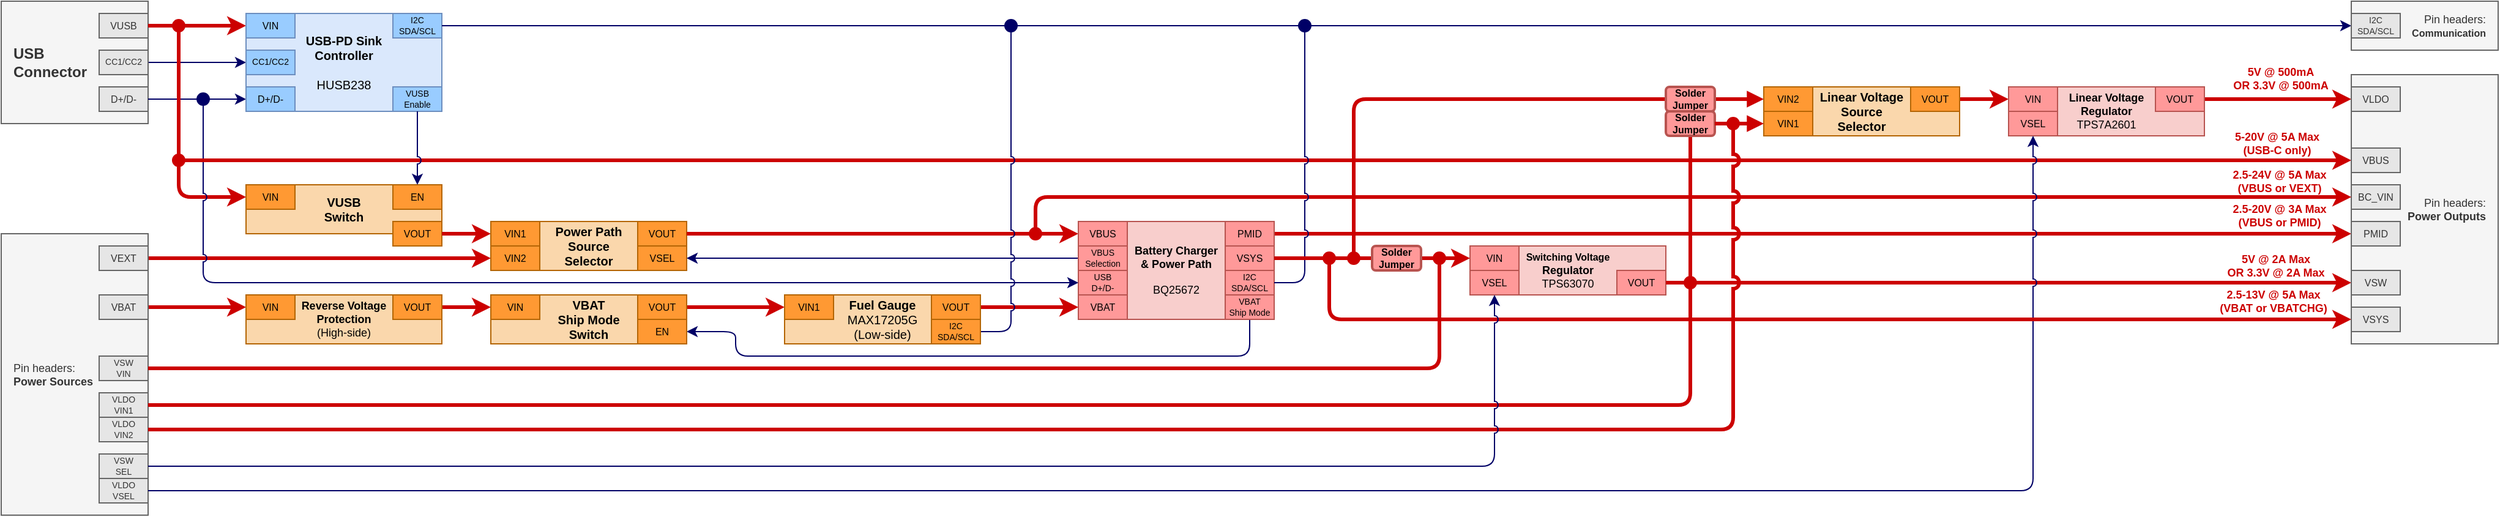 <mxfile version="26.0.16">
  <diagram name="topology" id="EFl9gPI-ifyG1F3owPOe">
    <mxGraphModel dx="2074" dy="1195" grid="1" gridSize="10" guides="1" tooltips="1" connect="1" arrows="1" fold="1" page="1" pageScale="1" pageWidth="850" pageHeight="1100" math="0" shadow="0">
      <root>
        <mxCell id="0" />
        <mxCell id="1" parent="0" />
        <mxCell id="rIrtPUxKBsClz7UrobYS-190" value="Pin headers:&lt;br&gt;&lt;b&gt;&lt;font style=&quot;font-size: 8px;&quot;&gt;Communication&lt;/font&gt;&lt;/b&gt;" style="rounded=0;whiteSpace=wrap;html=1;align=right;spacingLeft=8;fontSize=9;fillColor=#f5f5f5;fontColor=#333333;strokeColor=#666666;spacingRight=8;" parent="1" vertex="1">
          <mxGeometry x="2000" y="230" width="120" height="40" as="geometry" />
        </mxCell>
        <mxCell id="rIrtPUxKBsClz7UrobYS-175" value="Pin headers:&lt;br&gt;&lt;b&gt;Power Outputs&lt;/b&gt;" style="rounded=0;whiteSpace=wrap;html=1;align=right;spacingLeft=8;fontSize=9;fillColor=#f5f5f5;fontColor=#333333;strokeColor=#666666;spacingRight=8;" parent="1" vertex="1">
          <mxGeometry x="2000" y="290" width="120" height="220" as="geometry" />
        </mxCell>
        <mxCell id="rIrtPUxKBsClz7UrobYS-7" value="&lt;b&gt;USB-PD Sink&lt;/b&gt;&lt;div&gt;&lt;b&gt;Controller&lt;/b&gt;&lt;br&gt;&lt;br&gt;HUSB238&lt;/div&gt;" style="rounded=0;whiteSpace=wrap;html=1;fontSize=10;fillColor=#dae8fc;strokeColor=#6c8ebf;" parent="1" vertex="1">
          <mxGeometry x="280" y="240" width="160" height="80" as="geometry" />
        </mxCell>
        <mxCell id="rIrtPUxKBsClz7UrobYS-8" value="&lt;b&gt;Battery Charger&lt;br&gt;&amp;amp; Power Path&lt;/b&gt;&lt;br&gt;&lt;br&gt;BQ25672" style="rounded=0;whiteSpace=wrap;html=1;fontSize=9;fillColor=#f8cecc;strokeColor=#b85450;" parent="1" vertex="1">
          <mxGeometry x="960" y="410" width="160" height="80" as="geometry" />
        </mxCell>
        <mxCell id="rIrtPUxKBsClz7UrobYS-9" value="&lt;b&gt;USB&lt;/b&gt;&lt;div&gt;&lt;b&gt;Connector&lt;/b&gt;&lt;/div&gt;" style="rounded=0;whiteSpace=wrap;html=1;align=left;spacingLeft=8;fillColor=#f5f5f5;fontColor=#333333;strokeColor=#666666;" parent="1" vertex="1">
          <mxGeometry x="80" y="230" width="120" height="100" as="geometry" />
        </mxCell>
        <mxCell id="rIrtPUxKBsClz7UrobYS-14" style="edgeStyle=orthogonalEdgeStyle;rounded=0;orthogonalLoop=1;jettySize=auto;html=1;exitX=1;exitY=0.5;exitDx=0;exitDy=0;entryX=0;entryY=0.5;entryDx=0;entryDy=0;strokeWidth=3;strokeColor=#CC0000;" parent="1" source="rIrtPUxKBsClz7UrobYS-29" target="rIrtPUxKBsClz7UrobYS-15" edge="1">
          <mxGeometry relative="1" as="geometry" />
        </mxCell>
        <mxCell id="rIrtPUxKBsClz7UrobYS-10" value="VUSB" style="rounded=0;whiteSpace=wrap;html=1;fontSize=8;fillColor=#E6E6E6;fontColor=#333333;strokeColor=#666666;" parent="1" vertex="1">
          <mxGeometry x="160" y="240" width="40" height="20" as="geometry" />
        </mxCell>
        <mxCell id="rIrtPUxKBsClz7UrobYS-22" style="edgeStyle=orthogonalEdgeStyle;rounded=0;orthogonalLoop=1;jettySize=auto;html=1;exitX=1;exitY=0.5;exitDx=0;exitDy=0;entryX=0;entryY=0.5;entryDx=0;entryDy=0;strokeColor=#000066;" parent="1" source="rIrtPUxKBsClz7UrobYS-55" target="rIrtPUxKBsClz7UrobYS-21" edge="1">
          <mxGeometry relative="1" as="geometry" />
        </mxCell>
        <mxCell id="rIrtPUxKBsClz7UrobYS-11" value="D+/D-" style="rounded=0;whiteSpace=wrap;html=1;fontSize=8;fillColor=#E6E6E6;fontColor=#333333;strokeColor=#666666;" parent="1" vertex="1">
          <mxGeometry x="160" y="300" width="40" height="20" as="geometry" />
        </mxCell>
        <mxCell id="rIrtPUxKBsClz7UrobYS-24" style="edgeStyle=orthogonalEdgeStyle;rounded=0;orthogonalLoop=1;jettySize=auto;html=1;exitX=1;exitY=0.5;exitDx=0;exitDy=0;entryX=0;entryY=0.5;entryDx=0;entryDy=0;strokeColor=#000066;" parent="1" source="rIrtPUxKBsClz7UrobYS-12" target="rIrtPUxKBsClz7UrobYS-16" edge="1">
          <mxGeometry relative="1" as="geometry" />
        </mxCell>
        <mxCell id="rIrtPUxKBsClz7UrobYS-12" value="CC1/CC2" style="rounded=0;whiteSpace=wrap;html=1;fontSize=7;fillColor=#E6E6E6;fontColor=#333333;strokeColor=#666666;" parent="1" vertex="1">
          <mxGeometry x="160" y="270" width="40" height="20" as="geometry" />
        </mxCell>
        <mxCell id="rIrtPUxKBsClz7UrobYS-15" value="VIN" style="rounded=0;whiteSpace=wrap;html=1;fontSize=8;fillColor=#99CCFF;strokeColor=#6c8ebf;" parent="1" vertex="1">
          <mxGeometry x="280" y="240" width="40" height="20" as="geometry" />
        </mxCell>
        <mxCell id="rIrtPUxKBsClz7UrobYS-16" value="CC1/CC2" style="rounded=0;whiteSpace=wrap;html=1;fontSize=7;fillColor=#99CCFF;strokeColor=#6c8ebf;" parent="1" vertex="1">
          <mxGeometry x="280" y="270" width="40" height="20" as="geometry" />
        </mxCell>
        <mxCell id="rIrtPUxKBsClz7UrobYS-17" value="&lt;b&gt;VUSB&lt;br&gt;&lt;/b&gt;&lt;div&gt;&lt;b&gt;Switch&lt;/b&gt;&lt;/div&gt;" style="rounded=0;whiteSpace=wrap;html=1;fontSize=10;fillColor=#fad7ac;strokeColor=#b46504;" parent="1" vertex="1">
          <mxGeometry x="280" y="380" width="160" height="40" as="geometry" />
        </mxCell>
        <mxCell id="rIrtPUxKBsClz7UrobYS-18" value="VIN" style="rounded=0;whiteSpace=wrap;html=1;fontSize=8;fillColor=#FF9933;strokeColor=#b46504;" parent="1" vertex="1">
          <mxGeometry x="280" y="380" width="40" height="20" as="geometry" />
        </mxCell>
        <mxCell id="rIrtPUxKBsClz7UrobYS-19" value="VOUT" style="rounded=0;whiteSpace=wrap;html=1;fontSize=8;fillColor=#FF9933;strokeColor=#b46504;" parent="1" vertex="1">
          <mxGeometry x="400" y="410" width="40" height="20" as="geometry" />
        </mxCell>
        <mxCell id="rIrtPUxKBsClz7UrobYS-51" style="edgeStyle=orthogonalEdgeStyle;rounded=1;orthogonalLoop=1;jettySize=auto;html=1;exitX=1;exitY=0.5;exitDx=0;exitDy=0;entryX=0;entryY=0.5;entryDx=0;entryDy=0;curved=0;strokeColor=#CC0000;strokeWidth=3;" parent="1" source="rIrtPUxKBsClz7UrobYS-19" target="rIrtPUxKBsClz7UrobYS-40" edge="1">
          <mxGeometry relative="1" as="geometry" />
        </mxCell>
        <mxCell id="rIrtPUxKBsClz7UrobYS-20" value="EN" style="rounded=0;whiteSpace=wrap;html=1;fontSize=8;fillColor=#FF9933;strokeColor=#b46504;" parent="1" vertex="1">
          <mxGeometry x="400" y="380" width="40" height="20" as="geometry" />
        </mxCell>
        <mxCell id="rIrtPUxKBsClz7UrobYS-21" value="D+/D-" style="rounded=0;whiteSpace=wrap;html=1;fontSize=8;fillColor=#99CCFF;strokeColor=#6c8ebf;" parent="1" vertex="1">
          <mxGeometry x="280" y="300" width="40" height="20" as="geometry" />
        </mxCell>
        <mxCell id="rIrtPUxKBsClz7UrobYS-25" value="VUSB&lt;div&gt;Enable&lt;/div&gt;" style="rounded=0;whiteSpace=wrap;html=1;fontSize=7;fillColor=#99CCFF;strokeColor=#6c8ebf;" parent="1" vertex="1">
          <mxGeometry x="400" y="300" width="40" height="20" as="geometry" />
        </mxCell>
        <mxCell id="rIrtPUxKBsClz7UrobYS-30" value="" style="edgeStyle=orthogonalEdgeStyle;rounded=0;orthogonalLoop=1;jettySize=auto;html=1;exitX=1;exitY=0.5;exitDx=0;exitDy=0;entryX=0;entryY=0.5;entryDx=0;entryDy=0;endArrow=none;startFill=0;strokeWidth=3;strokeColor=#CC0000;" parent="1" source="rIrtPUxKBsClz7UrobYS-10" target="rIrtPUxKBsClz7UrobYS-29" edge="1">
          <mxGeometry relative="1" as="geometry">
            <mxPoint x="200" y="250" as="sourcePoint" />
            <mxPoint x="280" y="250" as="targetPoint" />
          </mxGeometry>
        </mxCell>
        <mxCell id="rIrtPUxKBsClz7UrobYS-32" style="edgeStyle=orthogonalEdgeStyle;rounded=1;orthogonalLoop=1;jettySize=auto;html=1;exitX=0.5;exitY=1;exitDx=0;exitDy=0;entryX=0;entryY=0.5;entryDx=0;entryDy=0;curved=0;strokeWidth=3;strokeColor=#CC0000;" parent="1" source="rIrtPUxKBsClz7UrobYS-158" target="rIrtPUxKBsClz7UrobYS-18" edge="1">
          <mxGeometry relative="1" as="geometry" />
        </mxCell>
        <mxCell id="rIrtPUxKBsClz7UrobYS-29" value="" style="ellipse;whiteSpace=wrap;html=1;aspect=fixed;labelBackgroundColor=none;fillColor=#CC0000;strokeColor=#CC0000;" parent="1" vertex="1">
          <mxGeometry x="220" y="245" width="10" height="10" as="geometry" />
        </mxCell>
        <mxCell id="rIrtPUxKBsClz7UrobYS-33" value="USB&lt;br&gt;D+/D-" style="rounded=0;whiteSpace=wrap;html=1;fontSize=7;fillColor=#FF9999;strokeColor=#b85450;" parent="1" vertex="1">
          <mxGeometry x="960" y="450" width="40" height="20" as="geometry" />
        </mxCell>
        <mxCell id="rIrtPUxKBsClz7UrobYS-39" value="&lt;b&gt;Power Path&lt;br&gt;Source&lt;br&gt;Selector&lt;/b&gt;" style="rounded=0;whiteSpace=wrap;html=1;fontSize=10;fillColor=#fad7ac;strokeColor=#b46504;" parent="1" vertex="1">
          <mxGeometry x="480" y="410" width="160" height="40" as="geometry" />
        </mxCell>
        <mxCell id="rIrtPUxKBsClz7UrobYS-40" value="VIN1" style="rounded=0;whiteSpace=wrap;html=1;fontSize=8;fillColor=#FF9933;strokeColor=#b46504;" parent="1" vertex="1">
          <mxGeometry x="480" y="410" width="40" height="20" as="geometry" />
        </mxCell>
        <mxCell id="rIrtPUxKBsClz7UrobYS-41" value="VSEL" style="rounded=0;whiteSpace=wrap;html=1;fontSize=8;fillColor=#FF9933;strokeColor=#b46504;" parent="1" vertex="1">
          <mxGeometry x="600" y="430" width="40" height="20" as="geometry" />
        </mxCell>
        <mxCell id="rIrtPUxKBsClz7UrobYS-49" style="edgeStyle=orthogonalEdgeStyle;rounded=0;orthogonalLoop=1;jettySize=auto;html=1;entryX=0;entryY=0.5;entryDx=0;entryDy=0;strokeColor=#CC0000;strokeWidth=3;exitX=1;exitY=0.5;exitDx=0;exitDy=0;" parent="1" source="rIrtPUxKBsClz7UrobYS-167" target="rIrtPUxKBsClz7UrobYS-44" edge="1">
          <mxGeometry relative="1" as="geometry">
            <mxPoint x="935" y="420" as="sourcePoint" />
          </mxGeometry>
        </mxCell>
        <mxCell id="rIrtPUxKBsClz7UrobYS-42" value="VOUT" style="rounded=0;whiteSpace=wrap;html=1;fontSize=8;fillColor=#FF9933;strokeColor=#b46504;" parent="1" vertex="1">
          <mxGeometry x="600" y="410" width="40" height="20" as="geometry" />
        </mxCell>
        <mxCell id="rIrtPUxKBsClz7UrobYS-43" value="VIN2" style="rounded=0;whiteSpace=wrap;html=1;fontSize=8;fillColor=#FF9933;strokeColor=#b46504;" parent="1" vertex="1">
          <mxGeometry x="480" y="430" width="40" height="20" as="geometry" />
        </mxCell>
        <mxCell id="rIrtPUxKBsClz7UrobYS-44" value="VBUS" style="rounded=0;whiteSpace=wrap;html=1;fontSize=8;fillColor=#FF9999;strokeColor=#b85450;" parent="1" vertex="1">
          <mxGeometry x="960" y="410" width="40" height="20" as="geometry" />
        </mxCell>
        <mxCell id="rIrtPUxKBsClz7UrobYS-48" style="edgeStyle=orthogonalEdgeStyle;rounded=0;orthogonalLoop=1;jettySize=auto;html=1;exitX=0;exitY=0.5;exitDx=0;exitDy=0;entryX=1;entryY=0.5;entryDx=0;entryDy=0;strokeColor=#000066;" parent="1" source="rIrtPUxKBsClz7UrobYS-46" target="rIrtPUxKBsClz7UrobYS-41" edge="1">
          <mxGeometry relative="1" as="geometry" />
        </mxCell>
        <mxCell id="rIrtPUxKBsClz7UrobYS-46" value="VBUS&lt;br&gt;Selection" style="rounded=0;whiteSpace=wrap;html=1;fontSize=7;fillColor=#FF9999;strokeColor=#b85450;" parent="1" vertex="1">
          <mxGeometry x="960" y="430" width="40" height="20" as="geometry" />
        </mxCell>
        <mxCell id="rIrtPUxKBsClz7UrobYS-52" value="Pin headers:&lt;br&gt;&lt;b&gt;Power Sources&lt;/b&gt;" style="rounded=0;whiteSpace=wrap;html=1;align=left;spacingLeft=8;fontSize=9;fillColor=#f5f5f5;fontColor=#333333;strokeColor=#666666;" parent="1" vertex="1">
          <mxGeometry x="80" y="420" width="120" height="230" as="geometry" />
        </mxCell>
        <mxCell id="rIrtPUxKBsClz7UrobYS-54" style="edgeStyle=orthogonalEdgeStyle;rounded=1;orthogonalLoop=1;jettySize=auto;html=1;exitX=1;exitY=0.5;exitDx=0;exitDy=0;entryX=0;entryY=0.5;entryDx=0;entryDy=0;curved=0;strokeWidth=3;strokeColor=#CC0000;" parent="1" source="rIrtPUxKBsClz7UrobYS-53" target="rIrtPUxKBsClz7UrobYS-43" edge="1">
          <mxGeometry relative="1" as="geometry" />
        </mxCell>
        <mxCell id="rIrtPUxKBsClz7UrobYS-53" value="VEXT" style="rounded=0;whiteSpace=wrap;html=1;fontSize=8;fillColor=#E6E6E6;fontColor=#333333;strokeColor=#666666;" parent="1" vertex="1">
          <mxGeometry x="160" y="430" width="40" height="20" as="geometry" />
        </mxCell>
        <mxCell id="rIrtPUxKBsClz7UrobYS-56" value="" style="edgeStyle=orthogonalEdgeStyle;rounded=0;orthogonalLoop=1;jettySize=auto;html=1;exitX=1;exitY=0.5;exitDx=0;exitDy=0;entryX=0;entryY=0.5;entryDx=0;entryDy=0;endArrow=none;startFill=0;strokeColor=#000066;" parent="1" source="rIrtPUxKBsClz7UrobYS-11" target="rIrtPUxKBsClz7UrobYS-55" edge="1">
          <mxGeometry relative="1" as="geometry">
            <mxPoint x="200" y="310" as="sourcePoint" />
            <mxPoint x="280" y="310" as="targetPoint" />
          </mxGeometry>
        </mxCell>
        <mxCell id="rIrtPUxKBsClz7UrobYS-58" style="edgeStyle=orthogonalEdgeStyle;rounded=1;orthogonalLoop=1;jettySize=auto;html=1;exitX=0.5;exitY=1;exitDx=0;exitDy=0;entryX=0;entryY=0.5;entryDx=0;entryDy=0;curved=0;jumpStyle=arc;strokeColor=#000066;" parent="1" source="rIrtPUxKBsClz7UrobYS-55" target="rIrtPUxKBsClz7UrobYS-33" edge="1">
          <mxGeometry relative="1" as="geometry" />
        </mxCell>
        <mxCell id="rIrtPUxKBsClz7UrobYS-55" value="" style="ellipse;whiteSpace=wrap;html=1;aspect=fixed;labelBackgroundColor=none;fillColor=#000066;strokeColor=#000066;" parent="1" vertex="1">
          <mxGeometry x="240" y="305" width="10" height="10" as="geometry" />
        </mxCell>
        <mxCell id="rIrtPUxKBsClz7UrobYS-101" style="edgeStyle=orthogonalEdgeStyle;rounded=0;orthogonalLoop=1;jettySize=auto;html=1;exitX=1;exitY=0.5;exitDx=0;exitDy=0;entryX=0;entryY=0.5;entryDx=0;entryDy=0;strokeWidth=3;strokeColor=#CC0000;endArrow=none;startFill=0;" parent="1" source="rIrtPUxKBsClz7UrobYS-116" target="rIrtPUxKBsClz7UrobYS-107" edge="1">
          <mxGeometry relative="1" as="geometry">
            <mxPoint x="1210" y="440" as="sourcePoint" />
            <mxPoint x="1210" y="436.8" as="targetPoint" />
            <Array as="points" />
          </mxGeometry>
        </mxCell>
        <mxCell id="rIrtPUxKBsClz7UrobYS-60" value="VSYS" style="rounded=0;whiteSpace=wrap;html=1;fontSize=8;fillColor=#FF9999;strokeColor=#b85450;" parent="1" vertex="1">
          <mxGeometry x="1080" y="430" width="40" height="20" as="geometry" />
        </mxCell>
        <mxCell id="rIrtPUxKBsClz7UrobYS-166" style="edgeStyle=orthogonalEdgeStyle;rounded=0;orthogonalLoop=1;jettySize=auto;html=1;exitX=1;exitY=0.5;exitDx=0;exitDy=0;entryX=0;entryY=0.5;entryDx=0;entryDy=0;strokeWidth=3;strokeColor=#CC0000;" parent="1" source="rIrtPUxKBsClz7UrobYS-61" target="rIrtPUxKBsClz7UrobYS-163" edge="1">
          <mxGeometry relative="1" as="geometry" />
        </mxCell>
        <mxCell id="rIrtPUxKBsClz7UrobYS-203" value="&lt;span style=&quot;color: rgb(204, 0, 0); font-weight: 700;&quot;&gt;2.5-20V @ 3A Max&lt;/span&gt;&lt;br style=&quot;color: rgb(204, 0, 0); font-weight: 700;&quot;&gt;&lt;span style=&quot;color: rgb(204, 0, 0); font-weight: 700;&quot;&gt;(VBUS or PMID)&lt;/span&gt;" style="edgeLabel;html=1;align=center;verticalAlign=middle;resizable=0;points=[];fontSize=9;labelBackgroundColor=none;" parent="rIrtPUxKBsClz7UrobYS-166" vertex="1" connectable="0">
          <mxGeometry x="0.827" y="2" relative="1" as="geometry">
            <mxPoint x="17" y="-13" as="offset" />
          </mxGeometry>
        </mxCell>
        <mxCell id="rIrtPUxKBsClz7UrobYS-61" value="PMID" style="rounded=0;whiteSpace=wrap;html=1;fontSize=8;fillColor=#FF9999;strokeColor=#b85450;" parent="1" vertex="1">
          <mxGeometry x="1080" y="410" width="40" height="20" as="geometry" />
        </mxCell>
        <mxCell id="rIrtPUxKBsClz7UrobYS-63" value="VBAT" style="rounded=0;whiteSpace=wrap;html=1;fontSize=8;fillColor=#FF9999;strokeColor=#b85450;" parent="1" vertex="1">
          <mxGeometry x="960" y="470" width="40" height="20" as="geometry" />
        </mxCell>
        <mxCell id="rIrtPUxKBsClz7UrobYS-70" style="edgeStyle=orthogonalEdgeStyle;rounded=1;orthogonalLoop=1;jettySize=auto;html=1;exitX=0.5;exitY=1;exitDx=0;exitDy=0;entryX=1;entryY=0.5;entryDx=0;entryDy=0;curved=0;strokeColor=#000066;" parent="1" source="rIrtPUxKBsClz7UrobYS-64" target="rIrtPUxKBsClz7UrobYS-67" edge="1">
          <mxGeometry relative="1" as="geometry">
            <Array as="points">
              <mxPoint x="1100" y="520" />
              <mxPoint x="680" y="520" />
              <mxPoint x="680" y="500" />
            </Array>
          </mxGeometry>
        </mxCell>
        <mxCell id="rIrtPUxKBsClz7UrobYS-64" value="VBAT&lt;br&gt;Ship Mode" style="rounded=0;whiteSpace=wrap;html=1;fontSize=7;fillColor=#FF9999;strokeColor=#b85450;" parent="1" vertex="1">
          <mxGeometry x="1080" y="470" width="40" height="20" as="geometry" />
        </mxCell>
        <mxCell id="rIrtPUxKBsClz7UrobYS-65" value="&lt;b&gt;VBAT&lt;br&gt;Ship Mode&lt;br&gt;Switch&lt;/b&gt;" style="rounded=0;whiteSpace=wrap;html=1;fontSize=10;fillColor=#fad7ac;strokeColor=#b46504;" parent="1" vertex="1">
          <mxGeometry x="480" y="470" width="160" height="40" as="geometry" />
        </mxCell>
        <mxCell id="rIrtPUxKBsClz7UrobYS-66" value="VIN" style="rounded=0;whiteSpace=wrap;html=1;fontSize=8;fillColor=#FF9933;strokeColor=#b46504;" parent="1" vertex="1">
          <mxGeometry x="480" y="470" width="40" height="20" as="geometry" />
        </mxCell>
        <mxCell id="rIrtPUxKBsClz7UrobYS-67" value="EN" style="rounded=0;whiteSpace=wrap;html=1;fontSize=8;fillColor=#FF9933;strokeColor=#b46504;" parent="1" vertex="1">
          <mxGeometry x="600" y="490" width="40" height="20" as="geometry" />
        </mxCell>
        <mxCell id="rIrtPUxKBsClz7UrobYS-71" style="edgeStyle=orthogonalEdgeStyle;rounded=0;orthogonalLoop=1;jettySize=auto;html=1;exitX=1;exitY=0.5;exitDx=0;exitDy=0;entryX=0;entryY=0.5;entryDx=0;entryDy=0;strokeWidth=3;strokeColor=#CC0000;" parent="1" source="rIrtPUxKBsClz7UrobYS-68" target="rIrtPUxKBsClz7UrobYS-178" edge="1">
          <mxGeometry relative="1" as="geometry" />
        </mxCell>
        <mxCell id="rIrtPUxKBsClz7UrobYS-68" value="VOUT" style="rounded=0;whiteSpace=wrap;html=1;fontSize=8;fillColor=#FF9933;strokeColor=#b46504;" parent="1" vertex="1">
          <mxGeometry x="600" y="470" width="40" height="20" as="geometry" />
        </mxCell>
        <mxCell id="rIrtPUxKBsClz7UrobYS-73" style="edgeStyle=orthogonalEdgeStyle;rounded=1;orthogonalLoop=1;jettySize=auto;html=1;exitX=1;exitY=0.5;exitDx=0;exitDy=0;curved=0;entryX=0;entryY=0.5;entryDx=0;entryDy=0;strokeWidth=3;strokeColor=#CC0000;" parent="1" source="rIrtPUxKBsClz7UrobYS-72" target="rIrtPUxKBsClz7UrobYS-76" edge="1">
          <mxGeometry relative="1" as="geometry">
            <mxPoint x="250" y="490" as="targetPoint" />
          </mxGeometry>
        </mxCell>
        <mxCell id="rIrtPUxKBsClz7UrobYS-72" value="VBAT" style="rounded=0;whiteSpace=wrap;html=1;fontSize=8;fillColor=#E6E6E6;fontColor=#333333;strokeColor=#666666;" parent="1" vertex="1">
          <mxGeometry x="160" y="470" width="40" height="20" as="geometry" />
        </mxCell>
        <mxCell id="rIrtPUxKBsClz7UrobYS-75" value="&lt;b&gt;Reverse Voltage&lt;/b&gt;&lt;br&gt;&lt;b&gt;Protection&lt;/b&gt;&lt;br&gt;(High-side)" style="rounded=0;whiteSpace=wrap;html=1;fontSize=9;fillColor=#fad7ac;strokeColor=#b46504;" parent="1" vertex="1">
          <mxGeometry x="280" y="470" width="160" height="40" as="geometry" />
        </mxCell>
        <mxCell id="rIrtPUxKBsClz7UrobYS-76" value="VIN" style="rounded=0;whiteSpace=wrap;html=1;fontSize=8;fillColor=#FF9933;strokeColor=#b46504;" parent="1" vertex="1">
          <mxGeometry x="280" y="470" width="40" height="20" as="geometry" />
        </mxCell>
        <mxCell id="rIrtPUxKBsClz7UrobYS-79" style="edgeStyle=orthogonalEdgeStyle;rounded=0;orthogonalLoop=1;jettySize=auto;html=1;exitX=1;exitY=0.5;exitDx=0;exitDy=0;entryX=0;entryY=0.5;entryDx=0;entryDy=0;strokeWidth=3;strokeColor=#CC0000;" parent="1" source="rIrtPUxKBsClz7UrobYS-78" target="rIrtPUxKBsClz7UrobYS-66" edge="1">
          <mxGeometry relative="1" as="geometry" />
        </mxCell>
        <mxCell id="rIrtPUxKBsClz7UrobYS-78" value="VOUT" style="rounded=0;whiteSpace=wrap;html=1;fontSize=8;fillColor=#FF9933;strokeColor=#b46504;" parent="1" vertex="1">
          <mxGeometry x="400" y="470" width="40" height="20" as="geometry" />
        </mxCell>
        <mxCell id="rIrtPUxKBsClz7UrobYS-80" value="&lt;b&gt;&lt;font style=&quot;font-size: 8px;&quot;&gt;Switching Voltage&lt;/font&gt;&lt;/b&gt;&lt;div&gt;&lt;b&gt;&lt;font&gt;Regulator&lt;/font&gt;&lt;/b&gt;&lt;br&gt;TPS63070&lt;/div&gt;" style="rounded=0;whiteSpace=wrap;html=1;fontSize=9;fillColor=#f8cecc;strokeColor=#b85450;" parent="1" vertex="1">
          <mxGeometry x="1280" y="430" width="160" height="40" as="geometry" />
        </mxCell>
        <mxCell id="rIrtPUxKBsClz7UrobYS-83" value="VIN" style="rounded=0;whiteSpace=wrap;html=1;fontSize=8;fillColor=#FF9999;strokeColor=#b85450;" parent="1" vertex="1">
          <mxGeometry x="1280" y="430" width="40" height="20" as="geometry" />
        </mxCell>
        <mxCell id="rIrtPUxKBsClz7UrobYS-86" value="VOUT" style="rounded=0;whiteSpace=wrap;html=1;fontSize=8;fillColor=#FF9999;strokeColor=#b85450;" parent="1" vertex="1">
          <mxGeometry x="1400" y="450" width="40" height="20" as="geometry" />
        </mxCell>
        <mxCell id="rIrtPUxKBsClz7UrobYS-89" value="&lt;b&gt;Linear Voltage&lt;br&gt;Source&lt;/b&gt;&lt;div&gt;&lt;b&gt;Selector&lt;/b&gt;&lt;/div&gt;" style="rounded=0;whiteSpace=wrap;html=1;fontSize=10;fillColor=#fad7ac;strokeColor=#b46504;" parent="1" vertex="1">
          <mxGeometry x="1520" y="300" width="160" height="40" as="geometry" />
        </mxCell>
        <mxCell id="rIrtPUxKBsClz7UrobYS-90" value="VIN2" style="rounded=0;whiteSpace=wrap;html=1;fontSize=8;fillColor=#FF9933;strokeColor=#b46504;" parent="1" vertex="1">
          <mxGeometry x="1520" y="300" width="40" height="20" as="geometry" />
        </mxCell>
        <mxCell id="rIrtPUxKBsClz7UrobYS-148" style="edgeStyle=orthogonalEdgeStyle;rounded=0;orthogonalLoop=1;jettySize=auto;html=1;exitX=1;exitY=0.5;exitDx=0;exitDy=0;entryX=0;entryY=0.5;entryDx=0;entryDy=0;strokeWidth=3;strokeColor=#CC0000;" parent="1" source="rIrtPUxKBsClz7UrobYS-92" target="rIrtPUxKBsClz7UrobYS-146" edge="1">
          <mxGeometry relative="1" as="geometry" />
        </mxCell>
        <mxCell id="rIrtPUxKBsClz7UrobYS-92" value="VOUT" style="rounded=0;whiteSpace=wrap;html=1;fontSize=8;fillColor=#FF9933;strokeColor=#b46504;" parent="1" vertex="1">
          <mxGeometry x="1640" y="300" width="40" height="20" as="geometry" />
        </mxCell>
        <mxCell id="rIrtPUxKBsClz7UrobYS-93" value="VIN1" style="rounded=0;whiteSpace=wrap;html=1;fontSize=8;fillColor=#FF9933;strokeColor=#b46504;" parent="1" vertex="1">
          <mxGeometry x="1520" y="320" width="40" height="20" as="geometry" />
        </mxCell>
        <mxCell id="rIrtPUxKBsClz7UrobYS-100" style="edgeStyle=orthogonalEdgeStyle;rounded=0;orthogonalLoop=1;jettySize=auto;html=1;exitX=1;exitY=0.5;exitDx=0;exitDy=0;entryX=0;entryY=0.5;entryDx=0;entryDy=0;strokeWidth=3;strokeColor=#CC0000;" parent="1" source="rIrtPUxKBsClz7UrobYS-107" target="rIrtPUxKBsClz7UrobYS-83" edge="1">
          <mxGeometry relative="1" as="geometry">
            <Array as="points" />
          </mxGeometry>
        </mxCell>
        <mxCell id="rIrtPUxKBsClz7UrobYS-104" value="VSW&lt;br&gt;VIN" style="rounded=0;whiteSpace=wrap;html=1;fontSize=7;fillColor=#E6E6E6;fontColor=#333333;strokeColor=#666666;" parent="1" vertex="1">
          <mxGeometry x="160" y="520" width="40" height="20" as="geometry" />
        </mxCell>
        <mxCell id="rIrtPUxKBsClz7UrobYS-107" value="" style="ellipse;whiteSpace=wrap;html=1;aspect=fixed;labelBackgroundColor=none;fillColor=#CC0000;strokeColor=#CC0000;" parent="1" vertex="1">
          <mxGeometry x="1250" y="435" width="10" height="10" as="geometry" />
        </mxCell>
        <mxCell id="rIrtPUxKBsClz7UrobYS-111" value="VLDO&lt;br&gt;VIN1" style="rounded=0;whiteSpace=wrap;html=1;fontSize=7;fillColor=#E6E6E6;fontColor=#333333;strokeColor=#666666;" parent="1" vertex="1">
          <mxGeometry x="160" y="550" width="40" height="20" as="geometry" />
        </mxCell>
        <mxCell id="rIrtPUxKBsClz7UrobYS-113" value="VLDO&lt;div&gt;VIN2&lt;/div&gt;" style="rounded=0;whiteSpace=wrap;html=1;fontSize=7;fillColor=#E6E6E6;fontColor=#333333;strokeColor=#666666;" parent="1" vertex="1">
          <mxGeometry x="160" y="570" width="40" height="20" as="geometry" />
        </mxCell>
        <mxCell id="rIrtPUxKBsClz7UrobYS-117" value="" style="edgeStyle=orthogonalEdgeStyle;rounded=0;orthogonalLoop=1;jettySize=auto;html=1;exitX=1;exitY=0.5;exitDx=0;exitDy=0;entryX=0;entryY=0.5;entryDx=0;entryDy=0;strokeWidth=3;strokeColor=#CC0000;endArrow=none;startFill=0;" parent="1" source="rIrtPUxKBsClz7UrobYS-125" target="rIrtPUxKBsClz7UrobYS-116" edge="1">
          <mxGeometry relative="1" as="geometry">
            <mxPoint x="1160" y="440" as="sourcePoint" />
            <mxPoint x="1285" y="440" as="targetPoint" />
            <Array as="points" />
          </mxGeometry>
        </mxCell>
        <mxCell id="rIrtPUxKBsClz7UrobYS-116" value="Solder&lt;br&gt;Jumper" style="rounded=1;whiteSpace=wrap;html=1;fontSize=8;fillColor=#FF9999;strokeColor=#b85450;strokeWidth=2;fontStyle=1" parent="1" vertex="1">
          <mxGeometry x="1200" y="430" width="40" height="20" as="geometry" />
        </mxCell>
        <mxCell id="rIrtPUxKBsClz7UrobYS-123" value="" style="edgeStyle=orthogonalEdgeStyle;rounded=1;orthogonalLoop=1;jettySize=auto;html=1;exitX=1;exitY=0.5;exitDx=0;exitDy=0;entryX=0.5;entryY=1;entryDx=0;entryDy=0;endArrow=none;startFill=0;strokeWidth=3;strokeColor=#CC0000;curved=0;" parent="1" source="rIrtPUxKBsClz7UrobYS-111" target="rIrtPUxKBsClz7UrobYS-140" edge="1">
          <mxGeometry relative="1" as="geometry">
            <mxPoint x="200" y="560" as="sourcePoint" />
            <mxPoint x="1140" y="560" as="targetPoint" />
          </mxGeometry>
        </mxCell>
        <mxCell id="rIrtPUxKBsClz7UrobYS-126" value="" style="edgeStyle=orthogonalEdgeStyle;rounded=0;orthogonalLoop=1;jettySize=auto;html=1;exitX=1;exitY=0.5;exitDx=0;exitDy=0;entryX=0;entryY=0.5;entryDx=0;entryDy=0;strokeWidth=3;strokeColor=#CC0000;endArrow=none;startFill=0;" parent="1" source="rIrtPUxKBsClz7UrobYS-210" target="rIrtPUxKBsClz7UrobYS-125" edge="1">
          <mxGeometry relative="1" as="geometry">
            <mxPoint x="1120" y="440" as="sourcePoint" />
            <mxPoint x="1160" y="440" as="targetPoint" />
            <Array as="points" />
          </mxGeometry>
        </mxCell>
        <mxCell id="rIrtPUxKBsClz7UrobYS-130" style="edgeStyle=orthogonalEdgeStyle;rounded=1;orthogonalLoop=1;jettySize=auto;html=1;exitX=0.5;exitY=1;exitDx=0;exitDy=0;entryX=0;entryY=0.5;entryDx=0;entryDy=0;endArrow=none;startFill=0;curved=0;strokeWidth=3;strokeColor=#CC0000;" parent="1" source="rIrtPUxKBsClz7UrobYS-125" target="rIrtPUxKBsClz7UrobYS-134" edge="1">
          <mxGeometry relative="1" as="geometry">
            <mxPoint x="1200" y="490" as="targetPoint" />
            <Array as="points">
              <mxPoint x="1185" y="310" />
            </Array>
          </mxGeometry>
        </mxCell>
        <mxCell id="rIrtPUxKBsClz7UrobYS-125" value="" style="ellipse;whiteSpace=wrap;html=1;aspect=fixed;labelBackgroundColor=none;fillColor=#CC0000;strokeColor=#CC0000;" parent="1" vertex="1">
          <mxGeometry x="1180" y="435" width="10" height="10" as="geometry" />
        </mxCell>
        <mxCell id="rIrtPUxKBsClz7UrobYS-132" value="" style="edgeStyle=orthogonalEdgeStyle;rounded=1;orthogonalLoop=1;jettySize=auto;html=1;exitX=0.5;exitY=0;exitDx=0;exitDy=0;entryX=0.5;entryY=1;entryDx=0;entryDy=0;curved=0;strokeWidth=3;strokeColor=#CC0000;endArrow=none;startFill=0;" parent="1" source="rIrtPUxKBsClz7UrobYS-140" target="rIrtPUxKBsClz7UrobYS-138" edge="1">
          <mxGeometry relative="1" as="geometry">
            <mxPoint x="1440" y="430" as="sourcePoint" />
            <mxPoint x="1465" y="460" as="targetPoint" />
          </mxGeometry>
        </mxCell>
        <mxCell id="rIrtPUxKBsClz7UrobYS-137" style="edgeStyle=orthogonalEdgeStyle;rounded=0;orthogonalLoop=1;jettySize=auto;html=1;exitX=1;exitY=0.5;exitDx=0;exitDy=0;entryX=0;entryY=0.5;entryDx=0;entryDy=0;strokeWidth=3;strokeColor=#CC0000;endArrow=block;endFill=1;" parent="1" source="rIrtPUxKBsClz7UrobYS-134" target="rIrtPUxKBsClz7UrobYS-90" edge="1">
          <mxGeometry relative="1" as="geometry" />
        </mxCell>
        <mxCell id="rIrtPUxKBsClz7UrobYS-134" value="Solder&lt;br&gt;Jumper" style="rounded=1;whiteSpace=wrap;html=1;fontSize=8;fillColor=#FF9999;strokeColor=#b85450;strokeWidth=2;fontStyle=1" parent="1" vertex="1">
          <mxGeometry x="1440" y="300" width="40" height="20" as="geometry" />
        </mxCell>
        <mxCell id="rIrtPUxKBsClz7UrobYS-139" style="edgeStyle=orthogonalEdgeStyle;rounded=0;orthogonalLoop=1;jettySize=auto;html=1;exitX=1;exitY=0.5;exitDx=0;exitDy=0;entryX=0;entryY=0.5;entryDx=0;entryDy=0;strokeWidth=3;strokeColor=#CC0000;endArrow=block;endFill=1;" parent="1" source="rIrtPUxKBsClz7UrobYS-127" target="rIrtPUxKBsClz7UrobYS-93" edge="1">
          <mxGeometry relative="1" as="geometry" />
        </mxCell>
        <mxCell id="rIrtPUxKBsClz7UrobYS-138" value="Solder&lt;br&gt;Jumper" style="rounded=1;whiteSpace=wrap;html=1;fontSize=8;fillColor=#FF9999;strokeColor=#b85450;strokeWidth=2;fontStyle=1" parent="1" vertex="1">
          <mxGeometry x="1440" y="320" width="40" height="20" as="geometry" />
        </mxCell>
        <mxCell id="rIrtPUxKBsClz7UrobYS-141" value="" style="edgeStyle=orthogonalEdgeStyle;rounded=1;orthogonalLoop=1;jettySize=auto;html=1;exitX=1;exitY=0.5;exitDx=0;exitDy=0;entryX=0;entryY=0.5;entryDx=0;entryDy=0;curved=0;strokeWidth=3;strokeColor=#CC0000;endArrow=none;startFill=0;" parent="1" source="rIrtPUxKBsClz7UrobYS-86" target="rIrtPUxKBsClz7UrobYS-140" edge="1">
          <mxGeometry relative="1" as="geometry">
            <mxPoint x="1440" y="440" as="sourcePoint" />
            <mxPoint x="1480" y="390" as="targetPoint" />
          </mxGeometry>
        </mxCell>
        <mxCell id="rIrtPUxKBsClz7UrobYS-165" style="edgeStyle=orthogonalEdgeStyle;rounded=0;orthogonalLoop=1;jettySize=auto;html=1;exitX=1;exitY=0.5;exitDx=0;exitDy=0;entryX=0;entryY=0.5;entryDx=0;entryDy=0;strokeWidth=3;strokeColor=#CC0000;" parent="1" source="rIrtPUxKBsClz7UrobYS-140" target="rIrtPUxKBsClz7UrobYS-164" edge="1">
          <mxGeometry relative="1" as="geometry" />
        </mxCell>
        <mxCell id="rIrtPUxKBsClz7UrobYS-201" value="&lt;span style=&quot;color: rgb(204, 0, 0); font-weight: 700;&quot;&gt;5V @ 2A Max&lt;/span&gt;&lt;br style=&quot;color: rgb(204, 0, 0); font-weight: 700;&quot;&gt;&lt;span style=&quot;color: rgb(204, 0, 0); font-weight: 700;&quot;&gt;OR 3.3V @ 2A Max&lt;/span&gt;" style="edgeLabel;html=1;align=center;verticalAlign=middle;resizable=0;points=[];labelBackgroundColor=none;fontSize=9;" parent="rIrtPUxKBsClz7UrobYS-165" vertex="1" connectable="0">
          <mxGeometry x="0.771" y="2" relative="1" as="geometry">
            <mxPoint x="-1" y="-12" as="offset" />
          </mxGeometry>
        </mxCell>
        <mxCell id="rIrtPUxKBsClz7UrobYS-140" value="" style="ellipse;whiteSpace=wrap;html=1;aspect=fixed;labelBackgroundColor=none;fillColor=#CC0000;strokeColor=#CC0000;" parent="1" vertex="1">
          <mxGeometry x="1455" y="455" width="10" height="10" as="geometry" />
        </mxCell>
        <mxCell id="rIrtPUxKBsClz7UrobYS-143" value="" style="edgeStyle=orthogonalEdgeStyle;rounded=0;orthogonalLoop=1;jettySize=auto;html=1;exitX=1;exitY=0.5;exitDx=0;exitDy=0;entryX=0;entryY=0.5;entryDx=0;entryDy=0;strokeWidth=3;strokeColor=#CC0000;endArrow=none;endFill=1;startFill=0;" parent="1" source="rIrtPUxKBsClz7UrobYS-138" target="rIrtPUxKBsClz7UrobYS-127" edge="1">
          <mxGeometry relative="1" as="geometry">
            <mxPoint x="1480" y="330" as="sourcePoint" />
            <mxPoint x="1520" y="330" as="targetPoint" />
          </mxGeometry>
        </mxCell>
        <mxCell id="rIrtPUxKBsClz7UrobYS-127" value="" style="ellipse;whiteSpace=wrap;html=1;aspect=fixed;labelBackgroundColor=none;fillColor=#CC0000;strokeColor=#CC0000;" parent="1" vertex="1">
          <mxGeometry x="1490" y="325" width="10" height="10" as="geometry" />
        </mxCell>
        <mxCell id="rIrtPUxKBsClz7UrobYS-145" value="&lt;b&gt;Linear Voltage&lt;/b&gt;&lt;div&gt;&lt;b&gt;Regulator&lt;/b&gt;&lt;br&gt;TPS7A2601&lt;/div&gt;" style="rounded=0;whiteSpace=wrap;html=1;fontSize=9;fillColor=#f8cecc;strokeColor=#b85450;" parent="1" vertex="1">
          <mxGeometry x="1720" y="300" width="160" height="40" as="geometry" />
        </mxCell>
        <mxCell id="rIrtPUxKBsClz7UrobYS-146" value="VIN" style="rounded=0;whiteSpace=wrap;html=1;fontSize=8;fillColor=#FF9999;strokeColor=#b85450;" parent="1" vertex="1">
          <mxGeometry x="1720" y="300" width="40" height="20" as="geometry" />
        </mxCell>
        <mxCell id="rIrtPUxKBsClz7UrobYS-161" style="edgeStyle=orthogonalEdgeStyle;rounded=1;orthogonalLoop=1;jettySize=auto;html=1;exitX=1;exitY=0.5;exitDx=0;exitDy=0;entryX=0;entryY=0.5;entryDx=0;entryDy=0;strokeWidth=3;curved=0;strokeColor=#CC0000;" parent="1" source="rIrtPUxKBsClz7UrobYS-147" target="rIrtPUxKBsClz7UrobYS-160" edge="1">
          <mxGeometry relative="1" as="geometry" />
        </mxCell>
        <mxCell id="rIrtPUxKBsClz7UrobYS-198" value="5V @ 500mA&lt;br&gt;OR 3.3V @ 500mA" style="edgeLabel;html=1;align=center;verticalAlign=middle;resizable=0;points=[];fontColor=#CC0000;labelBackgroundColor=none;fontStyle=1;fontSize=9;" parent="rIrtPUxKBsClz7UrobYS-161" vertex="1" connectable="0">
          <mxGeometry x="-0.175" relative="1" as="geometry">
            <mxPoint x="12" y="-17" as="offset" />
          </mxGeometry>
        </mxCell>
        <mxCell id="rIrtPUxKBsClz7UrobYS-147" value="VOUT" style="rounded=0;whiteSpace=wrap;html=1;fontSize=8;fillColor=#FF9999;strokeColor=#b85450;" parent="1" vertex="1">
          <mxGeometry x="1840" y="300" width="40" height="20" as="geometry" />
        </mxCell>
        <mxCell id="rIrtPUxKBsClz7UrobYS-151" value="VSEL" style="rounded=0;whiteSpace=wrap;html=1;fontSize=8;fillColor=#FF9999;strokeColor=#b85450;" parent="1" vertex="1">
          <mxGeometry x="1720" y="320" width="40" height="20" as="geometry" />
        </mxCell>
        <mxCell id="rIrtPUxKBsClz7UrobYS-152" value="VSEL" style="rounded=0;whiteSpace=wrap;html=1;fontSize=8;fillColor=#FF9999;strokeColor=#b85450;" parent="1" vertex="1">
          <mxGeometry x="1280" y="450" width="40" height="20" as="geometry" />
        </mxCell>
        <mxCell id="rIrtPUxKBsClz7UrobYS-153" value="VLDO&lt;div&gt;VSEL&lt;/div&gt;" style="rounded=0;whiteSpace=wrap;html=1;fontSize=7;fillColor=#E6E6E6;fontColor=#333333;strokeColor=#666666;" parent="1" vertex="1">
          <mxGeometry x="160" y="620" width="40" height="20" as="geometry" />
        </mxCell>
        <mxCell id="rIrtPUxKBsClz7UrobYS-154" value="VSW&lt;br&gt;SEL" style="rounded=0;whiteSpace=wrap;html=1;fontSize=7;fillColor=#E6E6E6;fontColor=#333333;strokeColor=#666666;" parent="1" vertex="1">
          <mxGeometry x="160" y="600" width="40" height="20" as="geometry" />
        </mxCell>
        <mxCell id="rIrtPUxKBsClz7UrobYS-172" style="edgeStyle=orthogonalEdgeStyle;rounded=0;orthogonalLoop=1;jettySize=auto;html=1;exitX=1;exitY=0.5;exitDx=0;exitDy=0;entryX=0;entryY=0.5;entryDx=0;entryDy=0;strokeWidth=3;strokeColor=#CC0000;" parent="1" source="rIrtPUxKBsClz7UrobYS-158" target="rIrtPUxKBsClz7UrobYS-171" edge="1">
          <mxGeometry relative="1" as="geometry" />
        </mxCell>
        <mxCell id="rIrtPUxKBsClz7UrobYS-199" value="5-20V @ 5A Max&lt;div&gt;(USB-C only)&lt;/div&gt;" style="edgeLabel;html=1;align=center;verticalAlign=middle;resizable=0;points=[];labelBackgroundColor=none;fontColor=#CC0000;fontStyle=1;fontSize=9;" parent="rIrtPUxKBsClz7UrobYS-172" vertex="1" connectable="0">
          <mxGeometry x="0.92" y="-1" relative="1" as="geometry">
            <mxPoint x="10" y="-15" as="offset" />
          </mxGeometry>
        </mxCell>
        <mxCell id="rIrtPUxKBsClz7UrobYS-160" value="VLDO" style="rounded=0;whiteSpace=wrap;html=1;fontSize=8;fillColor=#E6E6E6;fontColor=#333333;strokeColor=#666666;" parent="1" vertex="1">
          <mxGeometry x="2000" y="300" width="40" height="20" as="geometry" />
        </mxCell>
        <mxCell id="rIrtPUxKBsClz7UrobYS-162" value="BC_VIN" style="rounded=0;whiteSpace=wrap;html=1;fontSize=8;fillColor=#E6E6E6;fontColor=#333333;strokeColor=#666666;" parent="1" vertex="1">
          <mxGeometry x="2000" y="380" width="40" height="20" as="geometry" />
        </mxCell>
        <mxCell id="rIrtPUxKBsClz7UrobYS-163" value="PMID" style="rounded=0;whiteSpace=wrap;html=1;fontSize=8;fillColor=#E6E6E6;fontColor=#333333;strokeColor=#666666;" parent="1" vertex="1">
          <mxGeometry x="2000" y="410" width="40" height="20" as="geometry" />
        </mxCell>
        <mxCell id="rIrtPUxKBsClz7UrobYS-164" value="VSW" style="rounded=0;whiteSpace=wrap;html=1;fontSize=8;fillColor=#E6E6E6;fontColor=#333333;strokeColor=#666666;" parent="1" vertex="1">
          <mxGeometry x="2000" y="450" width="40" height="20" as="geometry" />
        </mxCell>
        <mxCell id="rIrtPUxKBsClz7UrobYS-168" value="" style="edgeStyle=orthogonalEdgeStyle;rounded=0;orthogonalLoop=1;jettySize=auto;html=1;exitX=1;exitY=0.5;exitDx=0;exitDy=0;entryX=0;entryY=0.5;entryDx=0;entryDy=0;strokeColor=#CC0000;strokeWidth=3;endArrow=none;startFill=0;" parent="1" source="rIrtPUxKBsClz7UrobYS-42" target="rIrtPUxKBsClz7UrobYS-167" edge="1">
          <mxGeometry relative="1" as="geometry">
            <mxPoint x="640" y="420" as="sourcePoint" />
            <mxPoint x="680" y="420" as="targetPoint" />
          </mxGeometry>
        </mxCell>
        <mxCell id="rIrtPUxKBsClz7UrobYS-170" style="edgeStyle=orthogonalEdgeStyle;rounded=1;orthogonalLoop=1;jettySize=auto;html=1;exitX=0.5;exitY=0;exitDx=0;exitDy=0;entryX=0;entryY=0.5;entryDx=0;entryDy=0;strokeWidth=3;strokeColor=#CC0000;curved=0;" parent="1" source="rIrtPUxKBsClz7UrobYS-167" target="rIrtPUxKBsClz7UrobYS-162" edge="1">
          <mxGeometry relative="1" as="geometry">
            <mxPoint x="930" y="415" as="sourcePoint" />
            <Array as="points">
              <mxPoint x="925" y="390" />
            </Array>
          </mxGeometry>
        </mxCell>
        <mxCell id="rIrtPUxKBsClz7UrobYS-200" value="2.5-24V @ 5A Max&lt;br&gt;(VBUS or VEXT)" style="edgeLabel;html=1;align=center;verticalAlign=middle;resizable=0;points=[];labelBackgroundColor=none;fontSize=9;fontStyle=1;fontColor=#CC0000;" parent="rIrtPUxKBsClz7UrobYS-170" vertex="1" connectable="0">
          <mxGeometry x="0.87" y="2" relative="1" as="geometry">
            <mxPoint x="12" y="-11" as="offset" />
          </mxGeometry>
        </mxCell>
        <mxCell id="rIrtPUxKBsClz7UrobYS-167" value="" style="ellipse;whiteSpace=wrap;html=1;aspect=fixed;labelBackgroundColor=none;fillColor=#CC0000;strokeColor=#CC0000;" parent="1" vertex="1">
          <mxGeometry x="920" y="415" width="10" height="10" as="geometry" />
        </mxCell>
        <mxCell id="rIrtPUxKBsClz7UrobYS-171" value="VBUS" style="rounded=0;whiteSpace=wrap;html=1;fontSize=8;fillColor=#E6E6E6;fontColor=#333333;strokeColor=#666666;" parent="1" vertex="1">
          <mxGeometry x="2000" y="350" width="40" height="20" as="geometry" />
        </mxCell>
        <mxCell id="rIrtPUxKBsClz7UrobYS-157" style="edgeStyle=orthogonalEdgeStyle;rounded=1;orthogonalLoop=1;jettySize=auto;html=1;exitX=1;exitY=0.5;exitDx=0;exitDy=0;entryX=0.5;entryY=1;entryDx=0;entryDy=0;curved=0;strokeColor=#000066;jumpStyle=arc;" parent="1" source="rIrtPUxKBsClz7UrobYS-153" target="rIrtPUxKBsClz7UrobYS-151" edge="1">
          <mxGeometry relative="1" as="geometry" />
        </mxCell>
        <mxCell id="rIrtPUxKBsClz7UrobYS-135" value="" style="edgeStyle=orthogonalEdgeStyle;rounded=1;orthogonalLoop=1;jettySize=auto;html=1;exitX=1;exitY=0.5;exitDx=0;exitDy=0;entryX=0.5;entryY=1;entryDx=0;entryDy=0;endArrow=none;startFill=0;strokeWidth=3;strokeColor=#CC0000;curved=0;jumpStyle=arc;" parent="1" source="rIrtPUxKBsClz7UrobYS-113" target="rIrtPUxKBsClz7UrobYS-127" edge="1">
          <mxGeometry relative="1" as="geometry">
            <mxPoint x="200" y="570" as="sourcePoint" />
            <mxPoint x="1240" y="570" as="targetPoint" />
          </mxGeometry>
        </mxCell>
        <mxCell id="rIrtPUxKBsClz7UrobYS-26" style="edgeStyle=orthogonalEdgeStyle;rounded=0;orthogonalLoop=1;jettySize=auto;html=1;exitX=0.5;exitY=1;exitDx=0;exitDy=0;entryX=0.5;entryY=0;entryDx=0;entryDy=0;jumpStyle=arc;strokeColor=#000066;" parent="1" source="rIrtPUxKBsClz7UrobYS-25" target="rIrtPUxKBsClz7UrobYS-20" edge="1">
          <mxGeometry relative="1" as="geometry" />
        </mxCell>
        <mxCell id="rIrtPUxKBsClz7UrobYS-173" value="" style="edgeStyle=orthogonalEdgeStyle;rounded=1;orthogonalLoop=1;jettySize=auto;html=1;exitX=0.5;exitY=1;exitDx=0;exitDy=0;entryX=0.5;entryY=0;entryDx=0;entryDy=0;curved=0;strokeWidth=3;strokeColor=#CC0000;endArrow=none;startFill=0;" parent="1" source="rIrtPUxKBsClz7UrobYS-29" target="rIrtPUxKBsClz7UrobYS-158" edge="1">
          <mxGeometry relative="1" as="geometry">
            <mxPoint x="225" y="255" as="sourcePoint" />
            <mxPoint x="280" y="390" as="targetPoint" />
          </mxGeometry>
        </mxCell>
        <mxCell id="rIrtPUxKBsClz7UrobYS-158" value="" style="ellipse;whiteSpace=wrap;html=1;aspect=fixed;labelBackgroundColor=none;fillColor=#CC0000;strokeColor=#CC0000;" parent="1" vertex="1">
          <mxGeometry x="220" y="355" width="10" height="10" as="geometry" />
        </mxCell>
        <mxCell id="rIrtPUxKBsClz7UrobYS-177" value="&lt;b&gt;Fuel Gauge&lt;/b&gt;&lt;br&gt;MAX17205G&lt;div&gt;(Low-side)&lt;/div&gt;" style="rounded=0;whiteSpace=wrap;html=1;fontSize=10;fillColor=#fad7ac;strokeColor=#b46504;" parent="1" vertex="1">
          <mxGeometry x="720" y="470" width="160" height="40" as="geometry" />
        </mxCell>
        <mxCell id="rIrtPUxKBsClz7UrobYS-178" value="VIN1" style="rounded=0;whiteSpace=wrap;html=1;fontSize=8;fillColor=#FF9933;strokeColor=#b46504;" parent="1" vertex="1">
          <mxGeometry x="720" y="470" width="40" height="20" as="geometry" />
        </mxCell>
        <mxCell id="rIrtPUxKBsClz7UrobYS-182" style="edgeStyle=orthogonalEdgeStyle;rounded=0;orthogonalLoop=1;jettySize=auto;html=1;exitX=1;exitY=0.5;exitDx=0;exitDy=0;entryX=0;entryY=0.5;entryDx=0;entryDy=0;strokeWidth=3;strokeColor=#CC0000;" parent="1" source="rIrtPUxKBsClz7UrobYS-180" target="rIrtPUxKBsClz7UrobYS-63" edge="1">
          <mxGeometry relative="1" as="geometry" />
        </mxCell>
        <mxCell id="rIrtPUxKBsClz7UrobYS-180" value="VOUT" style="rounded=0;whiteSpace=wrap;html=1;fontSize=8;fillColor=#FF9933;strokeColor=#b46504;" parent="1" vertex="1">
          <mxGeometry x="840" y="470" width="40" height="20" as="geometry" />
        </mxCell>
        <mxCell id="rIrtPUxKBsClz7UrobYS-191" style="edgeStyle=orthogonalEdgeStyle;rounded=0;orthogonalLoop=1;jettySize=auto;html=1;exitX=1;exitY=0.5;exitDx=0;exitDy=0;entryX=0;entryY=0.5;entryDx=0;entryDy=0;fontColor=#000066;strokeColor=#000066;" parent="1" source="rIrtPUxKBsClz7UrobYS-192" target="rIrtPUxKBsClz7UrobYS-189" edge="1">
          <mxGeometry relative="1" as="geometry" />
        </mxCell>
        <mxCell id="rIrtPUxKBsClz7UrobYS-184" value="I2C&lt;br&gt;SDA/SCL" style="rounded=0;whiteSpace=wrap;html=1;fontSize=7;fillColor=#99CCFF;strokeColor=#6c8ebf;" parent="1" vertex="1">
          <mxGeometry x="400" y="240" width="40" height="20" as="geometry" />
        </mxCell>
        <mxCell id="rIrtPUxKBsClz7UrobYS-197" style="edgeStyle=orthogonalEdgeStyle;rounded=1;orthogonalLoop=1;jettySize=auto;html=1;exitX=1;exitY=0.5;exitDx=0;exitDy=0;entryX=0.5;entryY=1;entryDx=0;entryDy=0;curved=0;endArrow=none;startFill=0;strokeColor=#000066;jumpStyle=arc;" parent="1" source="rIrtPUxKBsClz7UrobYS-185" target="rIrtPUxKBsClz7UrobYS-195" edge="1">
          <mxGeometry relative="1" as="geometry" />
        </mxCell>
        <mxCell id="rIrtPUxKBsClz7UrobYS-185" value="I2C&lt;div&gt;SDA/SCL&lt;/div&gt;" style="rounded=0;whiteSpace=wrap;html=1;fontSize=7;fillColor=#FF9933;strokeColor=#b46504;" parent="1" vertex="1">
          <mxGeometry x="840" y="490" width="40" height="20" as="geometry" />
        </mxCell>
        <mxCell id="rIrtPUxKBsClz7UrobYS-186" value="I2C&lt;div&gt;SDA/SCL&lt;/div&gt;" style="rounded=0;whiteSpace=wrap;html=1;fontSize=7;fillColor=#FF9999;strokeColor=#b85450;" parent="1" vertex="1">
          <mxGeometry x="1080" y="450" width="40" height="20" as="geometry" />
        </mxCell>
        <mxCell id="rIrtPUxKBsClz7UrobYS-189" value="I2C&lt;div&gt;SDA/SCL&lt;/div&gt;" style="rounded=0;whiteSpace=wrap;html=1;fontSize=7;fillColor=#E6E6E6;fontColor=#333333;strokeColor=#666666;" parent="1" vertex="1">
          <mxGeometry x="2000" y="240" width="40" height="20" as="geometry" />
        </mxCell>
        <mxCell id="rIrtPUxKBsClz7UrobYS-193" value="" style="edgeStyle=orthogonalEdgeStyle;rounded=0;orthogonalLoop=1;jettySize=auto;html=1;exitX=1;exitY=0.5;exitDx=0;exitDy=0;entryX=0;entryY=0.5;entryDx=0;entryDy=0;fontColor=#000066;strokeColor=#000066;endArrow=none;startFill=0;" parent="1" source="rIrtPUxKBsClz7UrobYS-195" target="rIrtPUxKBsClz7UrobYS-192" edge="1">
          <mxGeometry relative="1" as="geometry">
            <mxPoint x="440" y="250" as="sourcePoint" />
            <mxPoint x="1920" y="250" as="targetPoint" />
          </mxGeometry>
        </mxCell>
        <mxCell id="rIrtPUxKBsClz7UrobYS-192" value="" style="ellipse;whiteSpace=wrap;html=1;aspect=fixed;labelBackgroundColor=none;fillColor=#000066;strokeColor=#000066;" parent="1" vertex="1">
          <mxGeometry x="1140" y="245" width="10" height="10" as="geometry" />
        </mxCell>
        <mxCell id="rIrtPUxKBsClz7UrobYS-194" style="edgeStyle=orthogonalEdgeStyle;rounded=1;orthogonalLoop=1;jettySize=auto;html=1;exitX=1;exitY=0.5;exitDx=0;exitDy=0;entryX=0.5;entryY=1;entryDx=0;entryDy=0;curved=0;strokeColor=#000066;endArrow=none;startFill=0;jumpStyle=arc;" parent="1" source="rIrtPUxKBsClz7UrobYS-186" target="rIrtPUxKBsClz7UrobYS-192" edge="1">
          <mxGeometry relative="1" as="geometry" />
        </mxCell>
        <mxCell id="rIrtPUxKBsClz7UrobYS-196" value="" style="edgeStyle=orthogonalEdgeStyle;rounded=0;orthogonalLoop=1;jettySize=auto;html=1;exitX=1;exitY=0.5;exitDx=0;exitDy=0;entryX=0;entryY=0.5;entryDx=0;entryDy=0;fontColor=#000066;strokeColor=#000066;endArrow=none;startFill=0;" parent="1" source="rIrtPUxKBsClz7UrobYS-184" target="rIrtPUxKBsClz7UrobYS-195" edge="1">
          <mxGeometry relative="1" as="geometry">
            <mxPoint x="440" y="250" as="sourcePoint" />
            <mxPoint x="1140" y="250" as="targetPoint" />
          </mxGeometry>
        </mxCell>
        <mxCell id="rIrtPUxKBsClz7UrobYS-195" value="" style="ellipse;whiteSpace=wrap;html=1;aspect=fixed;labelBackgroundColor=none;fillColor=#000066;strokeColor=#000066;" parent="1" vertex="1">
          <mxGeometry x="900" y="245" width="10" height="10" as="geometry" />
        </mxCell>
        <mxCell id="rIrtPUxKBsClz7UrobYS-206" value="" style="edgeStyle=orthogonalEdgeStyle;rounded=1;orthogonalLoop=1;jettySize=auto;html=1;exitX=1;exitY=0.5;exitDx=0;exitDy=0;curved=0;strokeWidth=3;strokeColor=#CC0000;endArrow=none;startFill=0;entryX=0.5;entryY=1;entryDx=0;entryDy=0;" parent="1" source="rIrtPUxKBsClz7UrobYS-104" target="rIrtPUxKBsClz7UrobYS-107" edge="1">
          <mxGeometry relative="1" as="geometry">
            <mxPoint x="200" y="530" as="sourcePoint" />
            <mxPoint x="1255" y="500" as="targetPoint" />
          </mxGeometry>
        </mxCell>
        <mxCell id="rIrtPUxKBsClz7UrobYS-209" style="edgeStyle=orthogonalEdgeStyle;rounded=1;orthogonalLoop=1;jettySize=auto;html=1;exitX=0.5;exitY=1;exitDx=0;exitDy=0;entryX=0;entryY=0.5;entryDx=0;entryDy=0;strokeColor=#CC0000;strokeWidth=3;curved=0;" parent="1" source="rIrtPUxKBsClz7UrobYS-210" target="rIrtPUxKBsClz7UrobYS-208" edge="1">
          <mxGeometry relative="1" as="geometry">
            <mxPoint x="1260" y="490" as="sourcePoint" />
          </mxGeometry>
        </mxCell>
        <mxCell id="rIrtPUxKBsClz7UrobYS-212" value="2.5-13V @ 5A Max&lt;div&gt;(VBAT or VBATCHG)&lt;/div&gt;" style="edgeLabel;html=1;align=center;verticalAlign=middle;resizable=0;points=[];labelBackgroundColor=none;fontSize=9;fontStyle=1;fontColor=#CC0000;" parent="rIrtPUxKBsClz7UrobYS-209" vertex="1" connectable="0">
          <mxGeometry x="0.827" y="2" relative="1" as="geometry">
            <mxPoint x="12" y="-13" as="offset" />
          </mxGeometry>
        </mxCell>
        <mxCell id="rIrtPUxKBsClz7UrobYS-208" value="VSYS" style="rounded=0;whiteSpace=wrap;html=1;fontSize=8;fillColor=#E6E6E6;fontColor=#333333;strokeColor=#666666;" parent="1" vertex="1">
          <mxGeometry x="2000" y="480" width="40" height="20" as="geometry" />
        </mxCell>
        <mxCell id="rIrtPUxKBsClz7UrobYS-155" style="edgeStyle=orthogonalEdgeStyle;rounded=1;orthogonalLoop=1;jettySize=auto;html=1;exitX=1;exitY=0.5;exitDx=0;exitDy=0;entryX=0.5;entryY=1;entryDx=0;entryDy=0;curved=0;strokeColor=#000066;jumpStyle=arc;" parent="1" source="rIrtPUxKBsClz7UrobYS-154" target="rIrtPUxKBsClz7UrobYS-152" edge="1">
          <mxGeometry relative="1" as="geometry" />
        </mxCell>
        <mxCell id="rIrtPUxKBsClz7UrobYS-211" value="" style="edgeStyle=orthogonalEdgeStyle;rounded=0;orthogonalLoop=1;jettySize=auto;html=1;exitX=1;exitY=0.5;exitDx=0;exitDy=0;entryX=0;entryY=0.5;entryDx=0;entryDy=0;strokeWidth=3;strokeColor=#CC0000;endArrow=none;startFill=0;" parent="1" source="rIrtPUxKBsClz7UrobYS-60" target="rIrtPUxKBsClz7UrobYS-210" edge="1">
          <mxGeometry relative="1" as="geometry">
            <mxPoint x="1120" y="440" as="sourcePoint" />
            <mxPoint x="1180" y="440" as="targetPoint" />
            <Array as="points" />
          </mxGeometry>
        </mxCell>
        <mxCell id="rIrtPUxKBsClz7UrobYS-210" value="" style="ellipse;whiteSpace=wrap;html=1;aspect=fixed;labelBackgroundColor=none;fillColor=#CC0000;strokeColor=#CC0000;" parent="1" vertex="1">
          <mxGeometry x="1160" y="435" width="10" height="10" as="geometry" />
        </mxCell>
      </root>
    </mxGraphModel>
  </diagram>
</mxfile>
